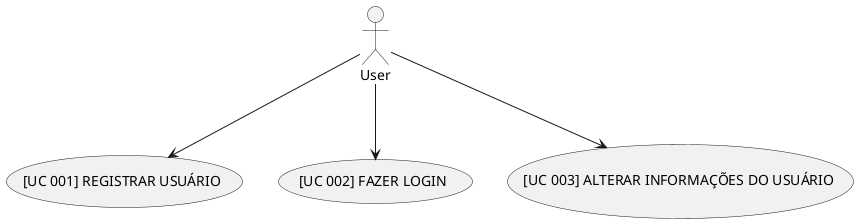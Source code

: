 @startuml
:User: --> (001)
:User: --> (002)
:User: --> (003)

"[UC 001] REGISTRAR USUÁRIO" as (001)
"[UC 002] FAZER LOGIN" as (002)
"[UC 003] ALTERAR INFORMAÇÕES DO USUÁRIO " as (003)

@enduml
